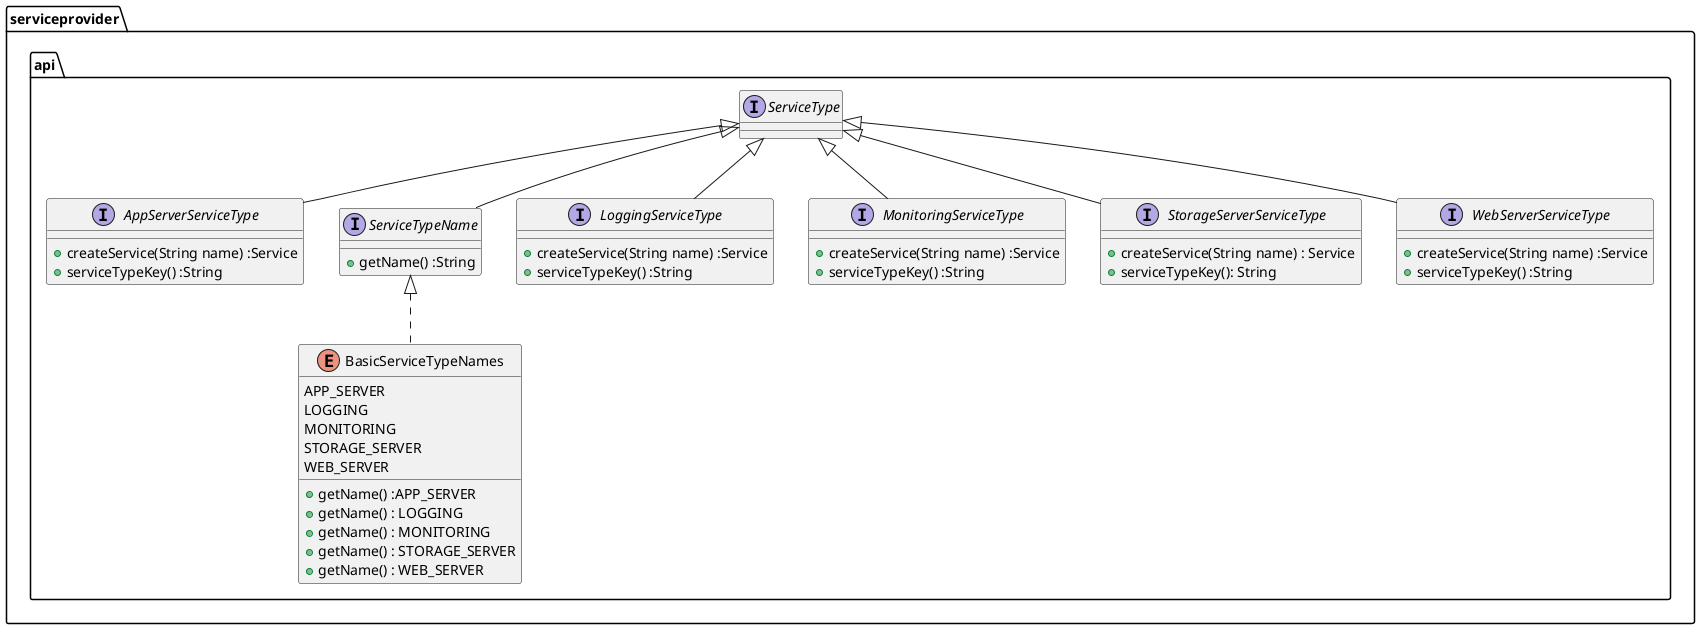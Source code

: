 @startuml

package serviceprovider.api{


    interface serviceprovider.api.AppServerServiceType extends ServiceType{
        + createService(String name) :Service
        + serviceTypeKey() :String
    }




    enum BasicServiceTypeNames implements ServiceTypeName  {
      APP_SERVER
      LOGGING
      MONITORING
      STORAGE_SERVER
      WEB_SERVER
      +getName() :APP_SERVER
      +getName() : LOGGING
      +getName() : MONITORING
      +getName() : STORAGE_SERVER
      +getName() : WEB_SERVER

    }




    interface serviceprovider.api.LoggingServiceType extends ServiceType {
        + createService(String name) :Service
        + serviceTypeKey() :String
    }




    interface serviceprovider.api.MonitoringServiceType extends ServiceType {
        + createService(String name) :Service
        + serviceTypeKey() :String
    }




    interface serviceprovider.api.ServiceTypeName  extends ServiceType {
       + getName() :String

  }



    interface serviceprovider.api.StorageServerServiceType extends ServiceType {
        + createService(String name) : Service
        + serviceTypeKey(): String
 }



    interface serviceprovider.api.WebServerServiceType extends ServiceType{
        + createService(String name) :Service
        + serviceTypeKey() :String
  }
}

@enduml
